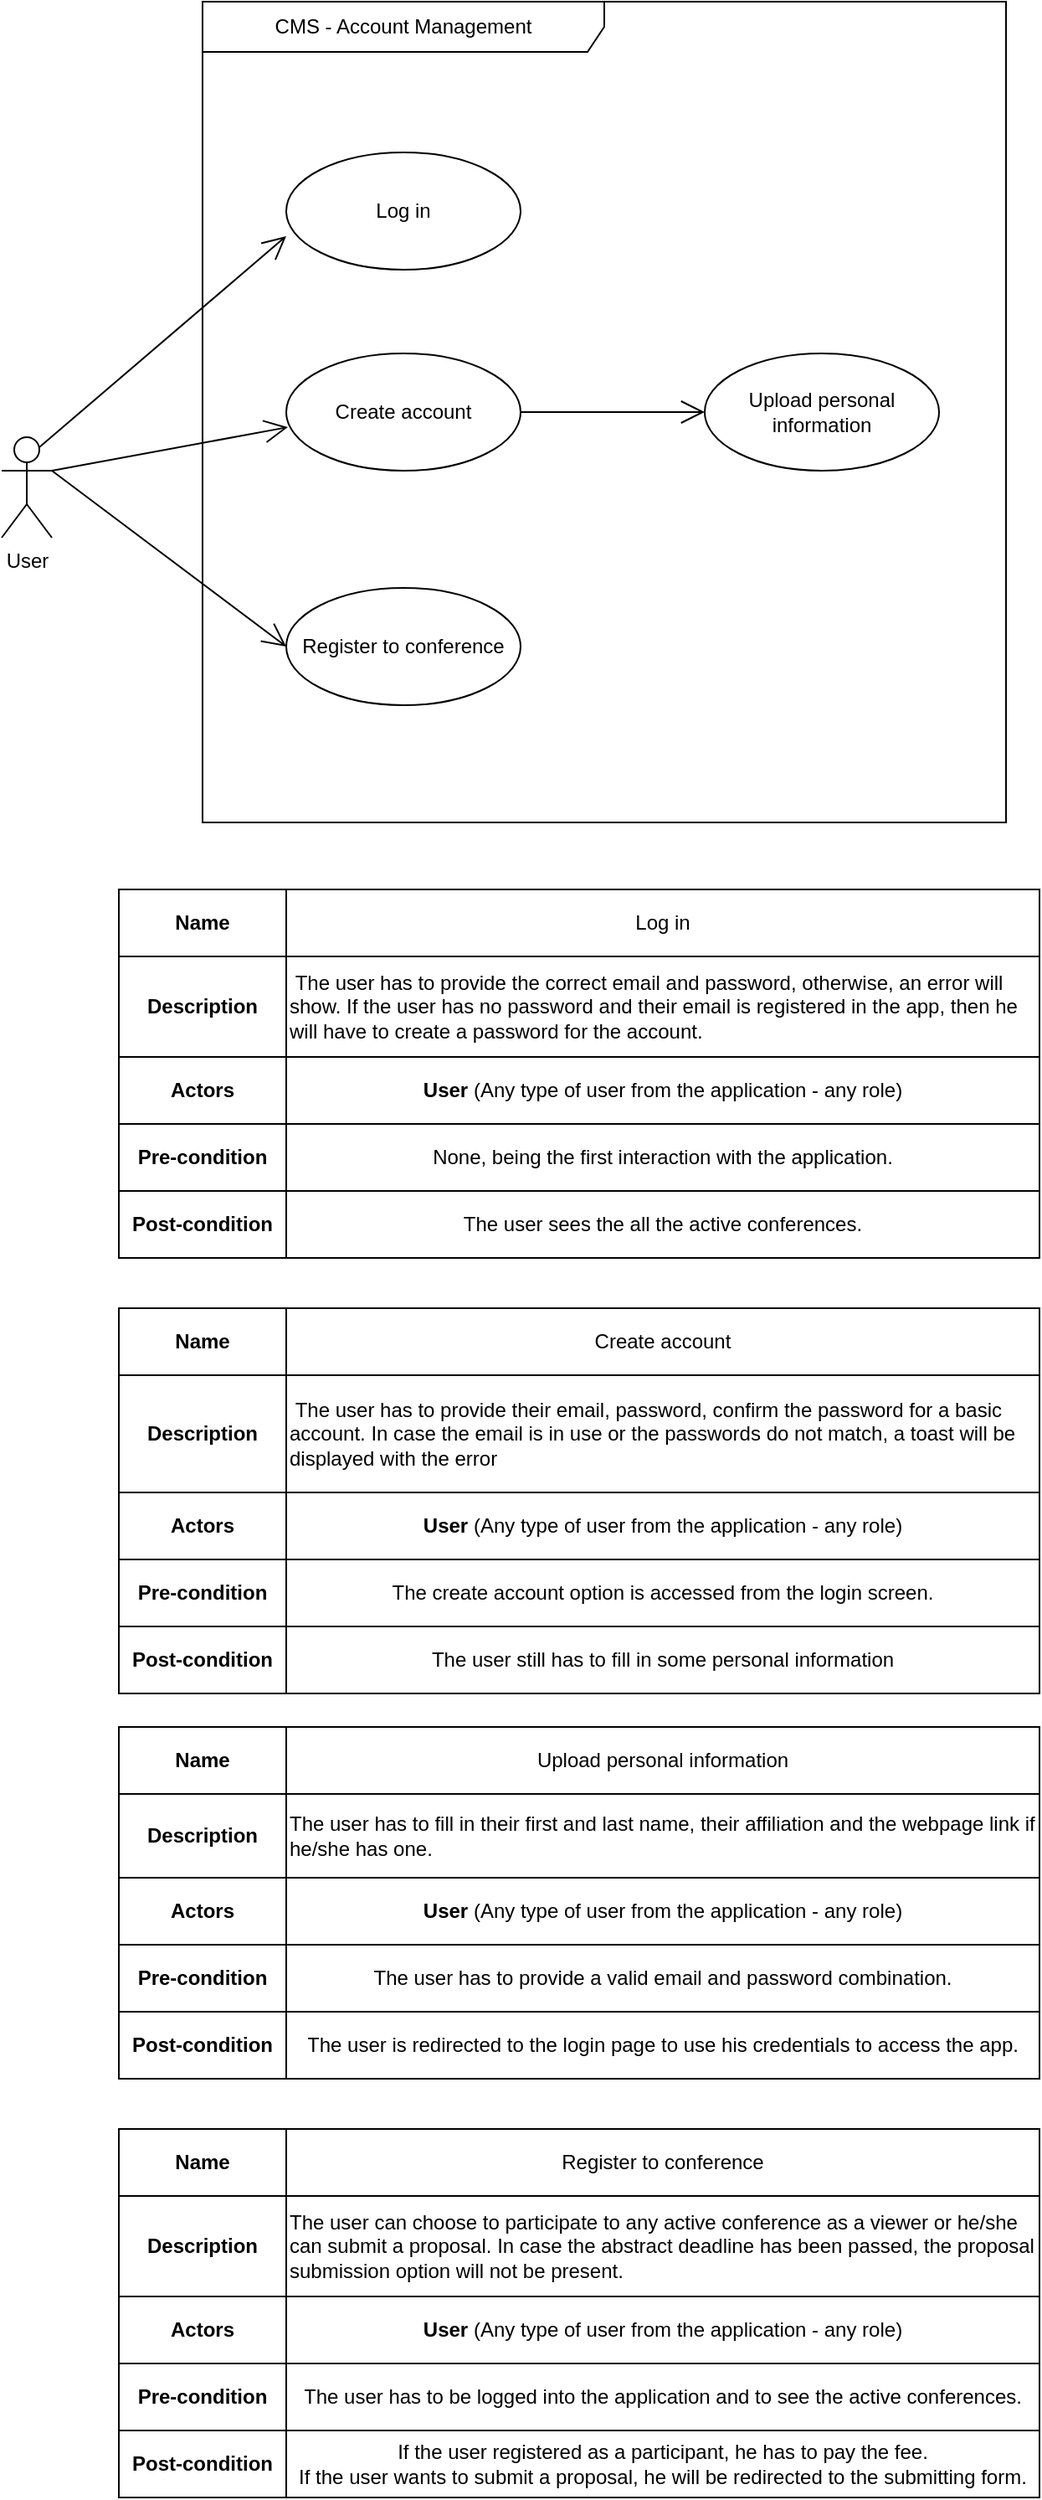 <mxfile version="14.5.4" type="device"><diagram id="4KiLB5mKGfJC_ssiVV8L" name="Page-1"><mxGraphModel dx="3152" dy="1164" grid="1" gridSize="10" guides="1" tooltips="1" connect="1" arrows="1" fold="1" page="1" pageScale="1" pageWidth="850" pageHeight="1100" math="0" shadow="0"><root><mxCell id="0"/><mxCell id="1" parent="0"/><mxCell id="G-B95ZqFDndmX5m30Jdr-1" value="CMS - Account Management" style="shape=umlFrame;whiteSpace=wrap;html=1;width=240;height=30;" parent="1" vertex="1"><mxGeometry x="30" y="30" width="480" height="490" as="geometry"/></mxCell><mxCell id="G-B95ZqFDndmX5m30Jdr-2" value="User" style="shape=umlActor;verticalLabelPosition=bottom;verticalAlign=top;html=1;" parent="1" vertex="1"><mxGeometry x="-90" y="290" width="30" height="60" as="geometry"/></mxCell><mxCell id="G-B95ZqFDndmX5m30Jdr-4" value="Log in" style="ellipse;whiteSpace=wrap;html=1;fillColor=#FFFFFF;strokeColor=#000000;" parent="1" vertex="1"><mxGeometry x="80" y="120" width="140" height="70" as="geometry"/></mxCell><mxCell id="G-B95ZqFDndmX5m30Jdr-19" value="" style="endArrow=open;endFill=1;endSize=12;html=1;entryX=0;entryY=0.714;entryDx=0;entryDy=0;exitX=0.75;exitY=0.1;exitDx=0;exitDy=0;exitPerimeter=0;entryPerimeter=0;" parent="1" source="G-B95ZqFDndmX5m30Jdr-2" target="G-B95ZqFDndmX5m30Jdr-4" edge="1"><mxGeometry width="160" relative="1" as="geometry"><mxPoint x="169.497" y="260.251" as="sourcePoint"/><mxPoint x="240" y="160" as="targetPoint"/></mxGeometry></mxCell><mxCell id="G-B95ZqFDndmX5m30Jdr-26" value="" style="endArrow=open;endFill=1;endSize=12;html=1;exitX=1;exitY=0.333;exitDx=0;exitDy=0;exitPerimeter=0;entryX=0.007;entryY=0.629;entryDx=0;entryDy=0;entryPerimeter=0;" parent="1" source="G-B95ZqFDndmX5m30Jdr-2" target="G-B95ZqFDndmX5m30Jdr-29" edge="1"><mxGeometry width="160" relative="1" as="geometry"><mxPoint x="309.96" y="480" as="sourcePoint"/><mxPoint x="370" y="490" as="targetPoint"/></mxGeometry></mxCell><mxCell id="G-B95ZqFDndmX5m30Jdr-29" value="Create account" style="ellipse;whiteSpace=wrap;html=1;fillColor=#FFFFFF;strokeColor=#000000;" parent="1" vertex="1"><mxGeometry x="80" y="240" width="140" height="70" as="geometry"/></mxCell><mxCell id="G-B95ZqFDndmX5m30Jdr-79" value="" style="shape=table;html=1;whiteSpace=wrap;startSize=0;container=1;collapsible=0;childLayout=tableLayout;" parent="1" vertex="1"><mxGeometry x="-20" y="560" width="550" height="220" as="geometry"/></mxCell><mxCell id="G-B95ZqFDndmX5m30Jdr-80" value="" style="shape=partialRectangle;html=1;whiteSpace=wrap;collapsible=0;dropTarget=0;pointerEvents=0;fillColor=none;top=0;left=0;bottom=0;right=0;points=[[0,0.5],[1,0.5]];portConstraint=eastwest;" parent="G-B95ZqFDndmX5m30Jdr-79" vertex="1"><mxGeometry width="550" height="40" as="geometry"/></mxCell><mxCell id="G-B95ZqFDndmX5m30Jdr-81" value="&lt;b&gt;Name&lt;/b&gt;" style="shape=partialRectangle;html=1;whiteSpace=wrap;connectable=0;overflow=hidden;fillColor=none;top=0;left=0;bottom=0;right=0;" parent="G-B95ZqFDndmX5m30Jdr-80" vertex="1"><mxGeometry width="100" height="40" as="geometry"/></mxCell><mxCell id="G-B95ZqFDndmX5m30Jdr-82" value="Log in" style="shape=partialRectangle;html=1;whiteSpace=wrap;connectable=0;overflow=hidden;fillColor=none;top=0;left=0;bottom=0;right=0;" parent="G-B95ZqFDndmX5m30Jdr-80" vertex="1"><mxGeometry x="100" width="450" height="40" as="geometry"/></mxCell><mxCell id="G-B95ZqFDndmX5m30Jdr-83" value="" style="shape=partialRectangle;html=1;whiteSpace=wrap;collapsible=0;dropTarget=0;pointerEvents=0;fillColor=none;top=0;left=0;bottom=0;right=0;points=[[0,0.5],[1,0.5]];portConstraint=eastwest;" parent="G-B95ZqFDndmX5m30Jdr-79" vertex="1"><mxGeometry y="40" width="550" height="60" as="geometry"/></mxCell><mxCell id="G-B95ZqFDndmX5m30Jdr-84" value="&lt;b&gt;Description&lt;/b&gt;" style="shape=partialRectangle;html=1;whiteSpace=wrap;connectable=0;overflow=hidden;fillColor=none;top=0;left=0;bottom=0;right=0;" parent="G-B95ZqFDndmX5m30Jdr-83" vertex="1"><mxGeometry width="100" height="60" as="geometry"/></mxCell><mxCell id="G-B95ZqFDndmX5m30Jdr-85" value="&amp;nbsp;The user has to provide the correct email and password, otherwise, an error will show. If the user has no password and their email is registered in the app, then he will have to create a password for the account." style="shape=partialRectangle;html=1;whiteSpace=wrap;connectable=0;overflow=hidden;fillColor=none;top=0;left=0;bottom=0;right=0;align=left;" parent="G-B95ZqFDndmX5m30Jdr-83" vertex="1"><mxGeometry x="100" width="450" height="60" as="geometry"/></mxCell><mxCell id="G-B95ZqFDndmX5m30Jdr-86" value="" style="shape=partialRectangle;html=1;whiteSpace=wrap;collapsible=0;dropTarget=0;pointerEvents=0;fillColor=none;top=0;left=0;bottom=0;right=0;points=[[0,0.5],[1,0.5]];portConstraint=eastwest;" parent="G-B95ZqFDndmX5m30Jdr-79" vertex="1"><mxGeometry y="100" width="550" height="40" as="geometry"/></mxCell><mxCell id="G-B95ZqFDndmX5m30Jdr-87" value="&lt;b&gt;Actors&lt;/b&gt;" style="shape=partialRectangle;html=1;whiteSpace=wrap;connectable=0;overflow=hidden;fillColor=none;top=0;left=0;bottom=0;right=0;" parent="G-B95ZqFDndmX5m30Jdr-86" vertex="1"><mxGeometry width="100" height="40" as="geometry"/></mxCell><mxCell id="G-B95ZqFDndmX5m30Jdr-88" value="&lt;b&gt;User&lt;/b&gt; (Any type of user from the application - any role)" style="shape=partialRectangle;html=1;whiteSpace=wrap;connectable=0;overflow=hidden;fillColor=none;top=0;left=0;bottom=0;right=0;align=center;" parent="G-B95ZqFDndmX5m30Jdr-86" vertex="1"><mxGeometry x="100" width="450" height="40" as="geometry"/></mxCell><mxCell id="G-B95ZqFDndmX5m30Jdr-89" value="" style="shape=partialRectangle;html=1;whiteSpace=wrap;collapsible=0;dropTarget=0;pointerEvents=0;fillColor=none;top=0;left=0;bottom=0;right=0;points=[[0,0.5],[1,0.5]];portConstraint=eastwest;" parent="G-B95ZqFDndmX5m30Jdr-79" vertex="1"><mxGeometry y="140" width="550" height="40" as="geometry"/></mxCell><mxCell id="G-B95ZqFDndmX5m30Jdr-90" value="&lt;b&gt;Pre-condition&lt;/b&gt;" style="shape=partialRectangle;html=1;whiteSpace=wrap;connectable=0;overflow=hidden;fillColor=none;top=0;left=0;bottom=0;right=0;" parent="G-B95ZqFDndmX5m30Jdr-89" vertex="1"><mxGeometry width="100" height="40" as="geometry"/></mxCell><mxCell id="G-B95ZqFDndmX5m30Jdr-91" value="None, being the first interaction with the application." style="shape=partialRectangle;html=1;whiteSpace=wrap;connectable=0;overflow=hidden;fillColor=none;top=0;left=0;bottom=0;right=0;" parent="G-B95ZqFDndmX5m30Jdr-89" vertex="1"><mxGeometry x="100" width="450" height="40" as="geometry"/></mxCell><mxCell id="G-B95ZqFDndmX5m30Jdr-92" value="" style="shape=partialRectangle;html=1;whiteSpace=wrap;collapsible=0;dropTarget=0;pointerEvents=0;fillColor=none;top=0;left=0;bottom=0;right=0;points=[[0,0.5],[1,0.5]];portConstraint=eastwest;" parent="G-B95ZqFDndmX5m30Jdr-79" vertex="1"><mxGeometry y="180" width="550" height="40" as="geometry"/></mxCell><mxCell id="G-B95ZqFDndmX5m30Jdr-93" value="&lt;b&gt;Post-condition&lt;/b&gt;" style="shape=partialRectangle;html=1;whiteSpace=wrap;connectable=0;overflow=hidden;fillColor=none;top=0;left=0;bottom=0;right=0;" parent="G-B95ZqFDndmX5m30Jdr-92" vertex="1"><mxGeometry width="100" height="40" as="geometry"/></mxCell><mxCell id="G-B95ZqFDndmX5m30Jdr-94" value="The user sees the all the active conferences." style="shape=partialRectangle;html=1;whiteSpace=wrap;connectable=0;overflow=hidden;fillColor=none;top=0;left=0;bottom=0;right=0;" parent="G-B95ZqFDndmX5m30Jdr-92" vertex="1"><mxGeometry x="100" width="450" height="40" as="geometry"/></mxCell><mxCell id="D_teu3_AYy89-F7volHs-2" value="Register to conference" style="ellipse;whiteSpace=wrap;html=1;fillColor=#FFFFFF;strokeColor=#000000;" parent="1" vertex="1"><mxGeometry x="80" y="380" width="140" height="70" as="geometry"/></mxCell><mxCell id="Iow3gvDJd8pvSb8KJPsk-2" value="" style="endArrow=open;endFill=1;endSize=12;html=1;exitX=1;exitY=0.333;exitDx=0;exitDy=0;exitPerimeter=0;entryX=0;entryY=0.5;entryDx=0;entryDy=0;" edge="1" parent="1" source="G-B95ZqFDndmX5m30Jdr-2" target="D_teu3_AYy89-F7volHs-2"><mxGeometry width="160" relative="1" as="geometry"><mxPoint x="-70" y="370" as="sourcePoint"/><mxPoint x="90.98" y="294.03" as="targetPoint"/></mxGeometry></mxCell><mxCell id="Iow3gvDJd8pvSb8KJPsk-3" value="Upload personal information" style="ellipse;whiteSpace=wrap;html=1;fillColor=#FFFFFF;strokeColor=#000000;" vertex="1" parent="1"><mxGeometry x="330" y="240" width="140" height="70" as="geometry"/></mxCell><mxCell id="Iow3gvDJd8pvSb8KJPsk-4" value="" style="endArrow=open;endFill=1;endSize=12;html=1;entryX=0;entryY=0.5;entryDx=0;entryDy=0;" edge="1" parent="1" source="G-B95ZqFDndmX5m30Jdr-29" target="Iow3gvDJd8pvSb8KJPsk-3"><mxGeometry width="160" relative="1" as="geometry"><mxPoint x="-16" y="320" as="sourcePoint"/><mxPoint x="124.98" y="294.03" as="targetPoint"/></mxGeometry></mxCell><mxCell id="Iow3gvDJd8pvSb8KJPsk-5" value="" style="shape=table;html=1;whiteSpace=wrap;startSize=0;container=1;collapsible=0;childLayout=tableLayout;" vertex="1" parent="1"><mxGeometry x="-20" y="810" width="550" height="230" as="geometry"/></mxCell><mxCell id="Iow3gvDJd8pvSb8KJPsk-6" value="" style="shape=partialRectangle;html=1;whiteSpace=wrap;collapsible=0;dropTarget=0;pointerEvents=0;fillColor=none;top=0;left=0;bottom=0;right=0;points=[[0,0.5],[1,0.5]];portConstraint=eastwest;" vertex="1" parent="Iow3gvDJd8pvSb8KJPsk-5"><mxGeometry width="550" height="40" as="geometry"/></mxCell><mxCell id="Iow3gvDJd8pvSb8KJPsk-7" value="&lt;b&gt;Name&lt;/b&gt;" style="shape=partialRectangle;html=1;whiteSpace=wrap;connectable=0;overflow=hidden;fillColor=none;top=0;left=0;bottom=0;right=0;" vertex="1" parent="Iow3gvDJd8pvSb8KJPsk-6"><mxGeometry width="100" height="40" as="geometry"/></mxCell><mxCell id="Iow3gvDJd8pvSb8KJPsk-8" value="Create account" style="shape=partialRectangle;html=1;whiteSpace=wrap;connectable=0;overflow=hidden;fillColor=none;top=0;left=0;bottom=0;right=0;" vertex="1" parent="Iow3gvDJd8pvSb8KJPsk-6"><mxGeometry x="100" width="450" height="40" as="geometry"/></mxCell><mxCell id="Iow3gvDJd8pvSb8KJPsk-9" value="" style="shape=partialRectangle;html=1;whiteSpace=wrap;collapsible=0;dropTarget=0;pointerEvents=0;fillColor=none;top=0;left=0;bottom=0;right=0;points=[[0,0.5],[1,0.5]];portConstraint=eastwest;" vertex="1" parent="Iow3gvDJd8pvSb8KJPsk-5"><mxGeometry y="40" width="550" height="70" as="geometry"/></mxCell><mxCell id="Iow3gvDJd8pvSb8KJPsk-10" value="&lt;b&gt;Description&lt;/b&gt;" style="shape=partialRectangle;html=1;whiteSpace=wrap;connectable=0;overflow=hidden;fillColor=none;top=0;left=0;bottom=0;right=0;" vertex="1" parent="Iow3gvDJd8pvSb8KJPsk-9"><mxGeometry width="100" height="70" as="geometry"/></mxCell><mxCell id="Iow3gvDJd8pvSb8KJPsk-11" value="&amp;nbsp;The user has to provide their email, password, confirm the password for a basic account. In case the email is in use or the passwords do not match, a toast will be displayed with the error" style="shape=partialRectangle;html=1;whiteSpace=wrap;connectable=0;overflow=hidden;fillColor=none;top=0;left=0;bottom=0;right=0;align=left;" vertex="1" parent="Iow3gvDJd8pvSb8KJPsk-9"><mxGeometry x="100" width="450" height="70" as="geometry"/></mxCell><mxCell id="Iow3gvDJd8pvSb8KJPsk-12" value="" style="shape=partialRectangle;html=1;whiteSpace=wrap;collapsible=0;dropTarget=0;pointerEvents=0;fillColor=none;top=0;left=0;bottom=0;right=0;points=[[0,0.5],[1,0.5]];portConstraint=eastwest;" vertex="1" parent="Iow3gvDJd8pvSb8KJPsk-5"><mxGeometry y="110" width="550" height="40" as="geometry"/></mxCell><mxCell id="Iow3gvDJd8pvSb8KJPsk-13" value="&lt;b&gt;Actors&lt;/b&gt;" style="shape=partialRectangle;html=1;whiteSpace=wrap;connectable=0;overflow=hidden;fillColor=none;top=0;left=0;bottom=0;right=0;" vertex="1" parent="Iow3gvDJd8pvSb8KJPsk-12"><mxGeometry width="100" height="40" as="geometry"/></mxCell><mxCell id="Iow3gvDJd8pvSb8KJPsk-14" value="&lt;b&gt;User&lt;/b&gt; (Any type of user from the application - any role)" style="shape=partialRectangle;html=1;whiteSpace=wrap;connectable=0;overflow=hidden;fillColor=none;top=0;left=0;bottom=0;right=0;align=center;" vertex="1" parent="Iow3gvDJd8pvSb8KJPsk-12"><mxGeometry x="100" width="450" height="40" as="geometry"/></mxCell><mxCell id="Iow3gvDJd8pvSb8KJPsk-15" value="" style="shape=partialRectangle;html=1;whiteSpace=wrap;collapsible=0;dropTarget=0;pointerEvents=0;fillColor=none;top=0;left=0;bottom=0;right=0;points=[[0,0.5],[1,0.5]];portConstraint=eastwest;" vertex="1" parent="Iow3gvDJd8pvSb8KJPsk-5"><mxGeometry y="150" width="550" height="40" as="geometry"/></mxCell><mxCell id="Iow3gvDJd8pvSb8KJPsk-16" value="&lt;b&gt;Pre-condition&lt;/b&gt;" style="shape=partialRectangle;html=1;whiteSpace=wrap;connectable=0;overflow=hidden;fillColor=none;top=0;left=0;bottom=0;right=0;" vertex="1" parent="Iow3gvDJd8pvSb8KJPsk-15"><mxGeometry width="100" height="40" as="geometry"/></mxCell><mxCell id="Iow3gvDJd8pvSb8KJPsk-17" value="The create account option is accessed from the login screen." style="shape=partialRectangle;html=1;whiteSpace=wrap;connectable=0;overflow=hidden;fillColor=none;top=0;left=0;bottom=0;right=0;" vertex="1" parent="Iow3gvDJd8pvSb8KJPsk-15"><mxGeometry x="100" width="450" height="40" as="geometry"/></mxCell><mxCell id="Iow3gvDJd8pvSb8KJPsk-18" value="" style="shape=partialRectangle;html=1;whiteSpace=wrap;collapsible=0;dropTarget=0;pointerEvents=0;fillColor=none;top=0;left=0;bottom=0;right=0;points=[[0,0.5],[1,0.5]];portConstraint=eastwest;" vertex="1" parent="Iow3gvDJd8pvSb8KJPsk-5"><mxGeometry y="190" width="550" height="40" as="geometry"/></mxCell><mxCell id="Iow3gvDJd8pvSb8KJPsk-19" value="&lt;b&gt;Post-condition&lt;/b&gt;" style="shape=partialRectangle;html=1;whiteSpace=wrap;connectable=0;overflow=hidden;fillColor=none;top=0;left=0;bottom=0;right=0;" vertex="1" parent="Iow3gvDJd8pvSb8KJPsk-18"><mxGeometry width="100" height="40" as="geometry"/></mxCell><mxCell id="Iow3gvDJd8pvSb8KJPsk-20" value="The user still has to fill in some personal information" style="shape=partialRectangle;html=1;whiteSpace=wrap;connectable=0;overflow=hidden;fillColor=none;top=0;left=0;bottom=0;right=0;" vertex="1" parent="Iow3gvDJd8pvSb8KJPsk-18"><mxGeometry x="100" width="450" height="40" as="geometry"/></mxCell><mxCell id="Iow3gvDJd8pvSb8KJPsk-21" value="" style="shape=table;html=1;whiteSpace=wrap;startSize=0;container=1;collapsible=0;childLayout=tableLayout;" vertex="1" parent="1"><mxGeometry x="-20" y="1060" width="550" height="210" as="geometry"/></mxCell><mxCell id="Iow3gvDJd8pvSb8KJPsk-22" value="" style="shape=partialRectangle;html=1;whiteSpace=wrap;collapsible=0;dropTarget=0;pointerEvents=0;fillColor=none;top=0;left=0;bottom=0;right=0;points=[[0,0.5],[1,0.5]];portConstraint=eastwest;" vertex="1" parent="Iow3gvDJd8pvSb8KJPsk-21"><mxGeometry width="550" height="40" as="geometry"/></mxCell><mxCell id="Iow3gvDJd8pvSb8KJPsk-23" value="&lt;b&gt;Name&lt;/b&gt;" style="shape=partialRectangle;html=1;whiteSpace=wrap;connectable=0;overflow=hidden;fillColor=none;top=0;left=0;bottom=0;right=0;" vertex="1" parent="Iow3gvDJd8pvSb8KJPsk-22"><mxGeometry width="100" height="40" as="geometry"/></mxCell><mxCell id="Iow3gvDJd8pvSb8KJPsk-24" value="Upload personal information" style="shape=partialRectangle;html=1;whiteSpace=wrap;connectable=0;overflow=hidden;fillColor=none;top=0;left=0;bottom=0;right=0;" vertex="1" parent="Iow3gvDJd8pvSb8KJPsk-22"><mxGeometry x="100" width="450" height="40" as="geometry"/></mxCell><mxCell id="Iow3gvDJd8pvSb8KJPsk-25" value="" style="shape=partialRectangle;html=1;whiteSpace=wrap;collapsible=0;dropTarget=0;pointerEvents=0;fillColor=none;top=0;left=0;bottom=0;right=0;points=[[0,0.5],[1,0.5]];portConstraint=eastwest;" vertex="1" parent="Iow3gvDJd8pvSb8KJPsk-21"><mxGeometry y="40" width="550" height="50" as="geometry"/></mxCell><mxCell id="Iow3gvDJd8pvSb8KJPsk-26" value="&lt;b&gt;Description&lt;/b&gt;" style="shape=partialRectangle;html=1;whiteSpace=wrap;connectable=0;overflow=hidden;fillColor=none;top=0;left=0;bottom=0;right=0;" vertex="1" parent="Iow3gvDJd8pvSb8KJPsk-25"><mxGeometry width="100" height="50" as="geometry"/></mxCell><mxCell id="Iow3gvDJd8pvSb8KJPsk-27" value="The user has to fill in their first and last name, their affiliation and the webpage link if he/she has one." style="shape=partialRectangle;html=1;whiteSpace=wrap;connectable=0;overflow=hidden;fillColor=none;top=0;left=0;bottom=0;right=0;align=left;" vertex="1" parent="Iow3gvDJd8pvSb8KJPsk-25"><mxGeometry x="100" width="450" height="50" as="geometry"/></mxCell><mxCell id="Iow3gvDJd8pvSb8KJPsk-28" value="" style="shape=partialRectangle;html=1;whiteSpace=wrap;collapsible=0;dropTarget=0;pointerEvents=0;fillColor=none;top=0;left=0;bottom=0;right=0;points=[[0,0.5],[1,0.5]];portConstraint=eastwest;" vertex="1" parent="Iow3gvDJd8pvSb8KJPsk-21"><mxGeometry y="90" width="550" height="40" as="geometry"/></mxCell><mxCell id="Iow3gvDJd8pvSb8KJPsk-29" value="&lt;b&gt;Actors&lt;/b&gt;" style="shape=partialRectangle;html=1;whiteSpace=wrap;connectable=0;overflow=hidden;fillColor=none;top=0;left=0;bottom=0;right=0;" vertex="1" parent="Iow3gvDJd8pvSb8KJPsk-28"><mxGeometry width="100" height="40" as="geometry"/></mxCell><mxCell id="Iow3gvDJd8pvSb8KJPsk-30" value="&lt;b&gt;User&lt;/b&gt; (Any type of user from the application - any role)" style="shape=partialRectangle;html=1;whiteSpace=wrap;connectable=0;overflow=hidden;fillColor=none;top=0;left=0;bottom=0;right=0;align=center;" vertex="1" parent="Iow3gvDJd8pvSb8KJPsk-28"><mxGeometry x="100" width="450" height="40" as="geometry"/></mxCell><mxCell id="Iow3gvDJd8pvSb8KJPsk-31" value="" style="shape=partialRectangle;html=1;whiteSpace=wrap;collapsible=0;dropTarget=0;pointerEvents=0;fillColor=none;top=0;left=0;bottom=0;right=0;points=[[0,0.5],[1,0.5]];portConstraint=eastwest;" vertex="1" parent="Iow3gvDJd8pvSb8KJPsk-21"><mxGeometry y="130" width="550" height="40" as="geometry"/></mxCell><mxCell id="Iow3gvDJd8pvSb8KJPsk-32" value="&lt;b&gt;Pre-condition&lt;/b&gt;" style="shape=partialRectangle;html=1;whiteSpace=wrap;connectable=0;overflow=hidden;fillColor=none;top=0;left=0;bottom=0;right=0;" vertex="1" parent="Iow3gvDJd8pvSb8KJPsk-31"><mxGeometry width="100" height="40" as="geometry"/></mxCell><mxCell id="Iow3gvDJd8pvSb8KJPsk-33" value="The user has to provide a valid email and password combination." style="shape=partialRectangle;html=1;whiteSpace=wrap;connectable=0;overflow=hidden;fillColor=none;top=0;left=0;bottom=0;right=0;" vertex="1" parent="Iow3gvDJd8pvSb8KJPsk-31"><mxGeometry x="100" width="450" height="40" as="geometry"/></mxCell><mxCell id="Iow3gvDJd8pvSb8KJPsk-34" value="" style="shape=partialRectangle;html=1;whiteSpace=wrap;collapsible=0;dropTarget=0;pointerEvents=0;fillColor=none;top=0;left=0;bottom=0;right=0;points=[[0,0.5],[1,0.5]];portConstraint=eastwest;" vertex="1" parent="Iow3gvDJd8pvSb8KJPsk-21"><mxGeometry y="170" width="550" height="40" as="geometry"/></mxCell><mxCell id="Iow3gvDJd8pvSb8KJPsk-35" value="&lt;b&gt;Post-condition&lt;/b&gt;" style="shape=partialRectangle;html=1;whiteSpace=wrap;connectable=0;overflow=hidden;fillColor=none;top=0;left=0;bottom=0;right=0;" vertex="1" parent="Iow3gvDJd8pvSb8KJPsk-34"><mxGeometry width="100" height="40" as="geometry"/></mxCell><mxCell id="Iow3gvDJd8pvSb8KJPsk-36" value="The user is redirected to the login page to use his credentials to access the app." style="shape=partialRectangle;html=1;whiteSpace=wrap;connectable=0;overflow=hidden;fillColor=none;top=0;left=0;bottom=0;right=0;" vertex="1" parent="Iow3gvDJd8pvSb8KJPsk-34"><mxGeometry x="100" width="450" height="40" as="geometry"/></mxCell><mxCell id="Iow3gvDJd8pvSb8KJPsk-37" value="" style="shape=table;html=1;whiteSpace=wrap;startSize=0;container=1;collapsible=0;childLayout=tableLayout;" vertex="1" parent="1"><mxGeometry x="-20" y="1300" width="550" height="220" as="geometry"/></mxCell><mxCell id="Iow3gvDJd8pvSb8KJPsk-38" value="" style="shape=partialRectangle;html=1;whiteSpace=wrap;collapsible=0;dropTarget=0;pointerEvents=0;fillColor=none;top=0;left=0;bottom=0;right=0;points=[[0,0.5],[1,0.5]];portConstraint=eastwest;" vertex="1" parent="Iow3gvDJd8pvSb8KJPsk-37"><mxGeometry width="550" height="40" as="geometry"/></mxCell><mxCell id="Iow3gvDJd8pvSb8KJPsk-39" value="&lt;b&gt;Name&lt;/b&gt;" style="shape=partialRectangle;html=1;whiteSpace=wrap;connectable=0;overflow=hidden;fillColor=none;top=0;left=0;bottom=0;right=0;" vertex="1" parent="Iow3gvDJd8pvSb8KJPsk-38"><mxGeometry width="100" height="40" as="geometry"/></mxCell><mxCell id="Iow3gvDJd8pvSb8KJPsk-40" value="Register to conference" style="shape=partialRectangle;html=1;whiteSpace=wrap;connectable=0;overflow=hidden;fillColor=none;top=0;left=0;bottom=0;right=0;" vertex="1" parent="Iow3gvDJd8pvSb8KJPsk-38"><mxGeometry x="100" width="450" height="40" as="geometry"/></mxCell><mxCell id="Iow3gvDJd8pvSb8KJPsk-41" value="" style="shape=partialRectangle;html=1;whiteSpace=wrap;collapsible=0;dropTarget=0;pointerEvents=0;fillColor=none;top=0;left=0;bottom=0;right=0;points=[[0,0.5],[1,0.5]];portConstraint=eastwest;" vertex="1" parent="Iow3gvDJd8pvSb8KJPsk-37"><mxGeometry y="40" width="550" height="60" as="geometry"/></mxCell><mxCell id="Iow3gvDJd8pvSb8KJPsk-42" value="&lt;b&gt;Description&lt;/b&gt;" style="shape=partialRectangle;html=1;whiteSpace=wrap;connectable=0;overflow=hidden;fillColor=none;top=0;left=0;bottom=0;right=0;" vertex="1" parent="Iow3gvDJd8pvSb8KJPsk-41"><mxGeometry width="100" height="60" as="geometry"/></mxCell><mxCell id="Iow3gvDJd8pvSb8KJPsk-43" value="The user can choose to participate to any active conference as a viewer or he/she can submit a proposal. In case the abstract deadline has been passed, the proposal submission option will not be present." style="shape=partialRectangle;html=1;whiteSpace=wrap;connectable=0;overflow=hidden;fillColor=none;top=0;left=0;bottom=0;right=0;align=left;" vertex="1" parent="Iow3gvDJd8pvSb8KJPsk-41"><mxGeometry x="100" width="450" height="60" as="geometry"/></mxCell><mxCell id="Iow3gvDJd8pvSb8KJPsk-44" value="" style="shape=partialRectangle;html=1;whiteSpace=wrap;collapsible=0;dropTarget=0;pointerEvents=0;fillColor=none;top=0;left=0;bottom=0;right=0;points=[[0,0.5],[1,0.5]];portConstraint=eastwest;" vertex="1" parent="Iow3gvDJd8pvSb8KJPsk-37"><mxGeometry y="100" width="550" height="40" as="geometry"/></mxCell><mxCell id="Iow3gvDJd8pvSb8KJPsk-45" value="&lt;b&gt;Actors&lt;/b&gt;" style="shape=partialRectangle;html=1;whiteSpace=wrap;connectable=0;overflow=hidden;fillColor=none;top=0;left=0;bottom=0;right=0;" vertex="1" parent="Iow3gvDJd8pvSb8KJPsk-44"><mxGeometry width="100" height="40" as="geometry"/></mxCell><mxCell id="Iow3gvDJd8pvSb8KJPsk-46" value="&lt;b&gt;User&lt;/b&gt; (Any type of user from the application - any role)" style="shape=partialRectangle;html=1;whiteSpace=wrap;connectable=0;overflow=hidden;fillColor=none;top=0;left=0;bottom=0;right=0;align=center;" vertex="1" parent="Iow3gvDJd8pvSb8KJPsk-44"><mxGeometry x="100" width="450" height="40" as="geometry"/></mxCell><mxCell id="Iow3gvDJd8pvSb8KJPsk-47" value="" style="shape=partialRectangle;html=1;whiteSpace=wrap;collapsible=0;dropTarget=0;pointerEvents=0;fillColor=none;top=0;left=0;bottom=0;right=0;points=[[0,0.5],[1,0.5]];portConstraint=eastwest;" vertex="1" parent="Iow3gvDJd8pvSb8KJPsk-37"><mxGeometry y="140" width="550" height="40" as="geometry"/></mxCell><mxCell id="Iow3gvDJd8pvSb8KJPsk-48" value="&lt;b&gt;Pre-condition&lt;/b&gt;" style="shape=partialRectangle;html=1;whiteSpace=wrap;connectable=0;overflow=hidden;fillColor=none;top=0;left=0;bottom=0;right=0;" vertex="1" parent="Iow3gvDJd8pvSb8KJPsk-47"><mxGeometry width="100" height="40" as="geometry"/></mxCell><mxCell id="Iow3gvDJd8pvSb8KJPsk-49" value="The user has to be logged into the application and to see the active conferences." style="shape=partialRectangle;html=1;whiteSpace=wrap;connectable=0;overflow=hidden;fillColor=none;top=0;left=0;bottom=0;right=0;" vertex="1" parent="Iow3gvDJd8pvSb8KJPsk-47"><mxGeometry x="100" width="450" height="40" as="geometry"/></mxCell><mxCell id="Iow3gvDJd8pvSb8KJPsk-50" value="" style="shape=partialRectangle;html=1;whiteSpace=wrap;collapsible=0;dropTarget=0;pointerEvents=0;fillColor=none;top=0;left=0;bottom=0;right=0;points=[[0,0.5],[1,0.5]];portConstraint=eastwest;" vertex="1" parent="Iow3gvDJd8pvSb8KJPsk-37"><mxGeometry y="180" width="550" height="40" as="geometry"/></mxCell><mxCell id="Iow3gvDJd8pvSb8KJPsk-51" value="&lt;b&gt;Post-condition&lt;/b&gt;" style="shape=partialRectangle;html=1;whiteSpace=wrap;connectable=0;overflow=hidden;fillColor=none;top=0;left=0;bottom=0;right=0;" vertex="1" parent="Iow3gvDJd8pvSb8KJPsk-50"><mxGeometry width="100" height="40" as="geometry"/></mxCell><mxCell id="Iow3gvDJd8pvSb8KJPsk-52" value="If the user registered as a participant, he has to pay the fee.&lt;br&gt;If the user wants to submit a proposal, he will be redirected to the submitting form." style="shape=partialRectangle;html=1;whiteSpace=wrap;connectable=0;overflow=hidden;fillColor=none;top=0;left=0;bottom=0;right=0;" vertex="1" parent="Iow3gvDJd8pvSb8KJPsk-50"><mxGeometry x="100" width="450" height="40" as="geometry"/></mxCell></root></mxGraphModel></diagram></mxfile>